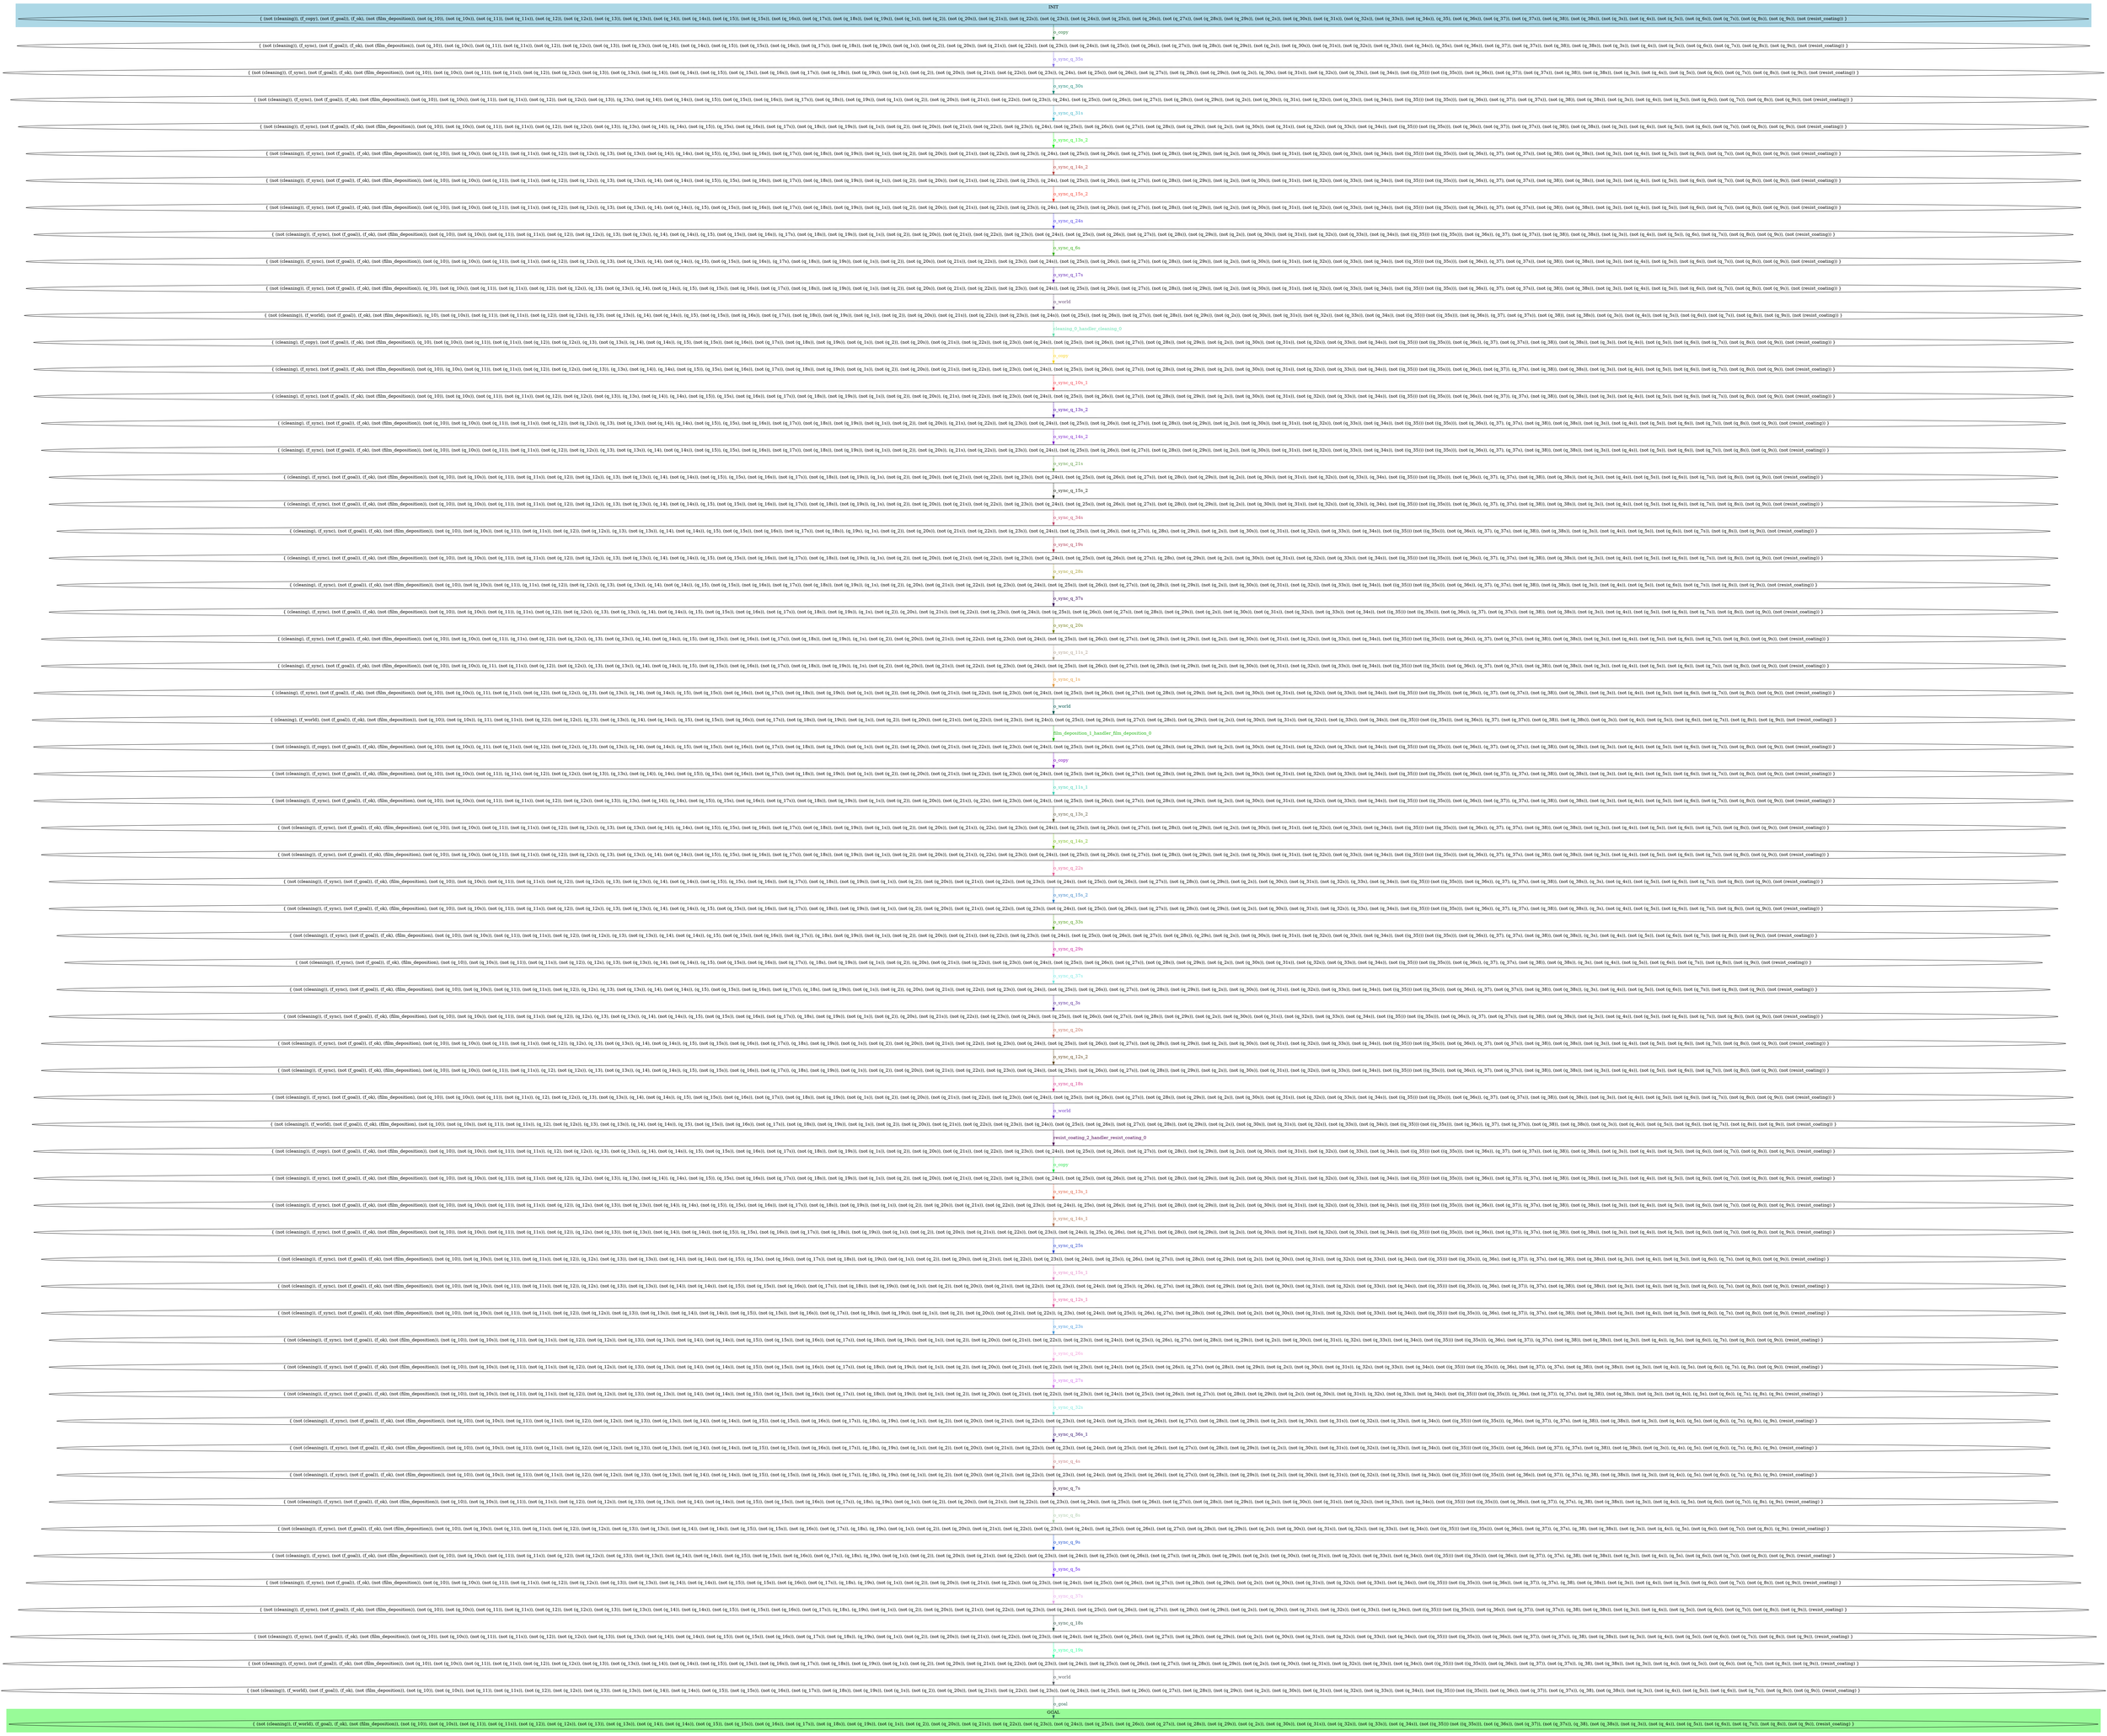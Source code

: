 digraph G {
0 [label="{ (not (cleaning)), (f_copy), (not (f_goal)), (f_ok), (not (film_deposition)), (not (q_10)), (not (q_10s)), (not (q_11)), (not (q_11s)), (not (q_12)), (not (q_12s)), (not (q_13)), (not (q_13s)), (not (q_14)), (not (q_14s)), (not (q_15)), (not (q_15s)), (not (q_16s)), (not (q_17s)), (not (q_18s)), (not (q_19s)), (not (q_1s)), (not (q_2)), (not (q_20s)), (not (q_21s)), (not (q_22s)), (not (q_23s)), (not (q_24s)), (not (q_25s)), (not (q_26s)), (not (q_27s)), (not (q_28s)), (not (q_29s)), (not (q_2s)), (not (q_30s)), (not (q_31s)), (not (q_32s)), (not (q_33s)), (not (q_34s)), (q_35), (not (q_36s)), (not (q_37)), (not (q_37s)), (not (q_38)), (not (q_38s)), (not (q_3s)), (not (q_4s)), (not (q_5s)), (not (q_6s)), (not (q_7s)), (not (q_8s)), (not (q_9s)), (not (resist_coating)) }"];
1 [label="{ (not (cleaning)), (f_sync), (not (f_goal)), (f_ok), (not (film_deposition)), (not (q_10)), (not (q_10s)), (not (q_11)), (not (q_11s)), (not (q_12)), (not (q_12s)), (not (q_13)), (not (q_13s)), (not (q_14)), (not (q_14s)), (not (q_15)), (not (q_15s)), (not (q_16s)), (not (q_17s)), (not (q_18s)), (not (q_19s)), (not (q_1s)), (not (q_2)), (not (q_20s)), (not (q_21s)), (not (q_22s)), (not (q_23s)), (not (q_24s)), (not (q_25s)), (not (q_26s)), (not (q_27s)), (not (q_28s)), (not (q_29s)), (not (q_2s)), (not (q_30s)), (not (q_31s)), (not (q_32s)), (not (q_33s)), (not (q_34s)), (q_35s), (not (q_36s)), (not (q_37)), (not (q_37s)), (not (q_38)), (not (q_38s)), (not (q_3s)), (not (q_4s)), (not (q_5s)), (not (q_6s)), (not (q_7s)), (not (q_8s)), (not (q_9s)), (not (resist_coating)) }"];
2 [label="{ (not (cleaning)), (f_sync), (not (f_goal)), (f_ok), (not (film_deposition)), (not (q_10)), (not (q_10s)), (not (q_11)), (not (q_11s)), (not (q_12)), (not (q_12s)), (not (q_13)), (not (q_13s)), (not (q_14)), (not (q_14s)), (not (q_15)), (not (q_15s)), (not (q_16s)), (not (q_17s)), (not (q_18s)), (not (q_19s)), (not (q_1s)), (not (q_2)), (not (q_20s)), (not (q_21s)), (not (q_22s)), (not (q_23s)), (q_24s), (not (q_25s)), (not (q_26s)), (not (q_27s)), (not (q_28s)), (not (q_29s)), (not (q_2s)), (q_30s), (not (q_31s)), (not (q_32s)), (not (q_33s)), (not (q_34s)), (not ((q_35))) (not ((q_35s))), (not (q_36s)), (not (q_37)), (not (q_37s)), (not (q_38)), (not (q_38s)), (not (q_3s)), (not (q_4s)), (not (q_5s)), (not (q_6s)), (not (q_7s)), (not (q_8s)), (not (q_9s)), (not (resist_coating)) }"];
3 [label="{ (not (cleaning)), (f_sync), (not (f_goal)), (f_ok), (not (film_deposition)), (not (q_10)), (not (q_10s)), (not (q_11)), (not (q_11s)), (not (q_12)), (not (q_12s)), (not (q_13)), (q_13s), (not (q_14)), (not (q_14s)), (not (q_15)), (not (q_15s)), (not (q_16s)), (not (q_17s)), (not (q_18s)), (not (q_19s)), (not (q_1s)), (not (q_2)), (not (q_20s)), (not (q_21s)), (not (q_22s)), (not (q_23s)), (q_24s), (not (q_25s)), (not (q_26s)), (not (q_27s)), (not (q_28s)), (not (q_29s)), (not (q_2s)), (not (q_30s)), (q_31s), (not (q_32s)), (not (q_33s)), (not (q_34s)), (not ((q_35))) (not ((q_35s))), (not (q_36s)), (not (q_37)), (not (q_37s)), (not (q_38)), (not (q_38s)), (not (q_3s)), (not (q_4s)), (not (q_5s)), (not (q_6s)), (not (q_7s)), (not (q_8s)), (not (q_9s)), (not (resist_coating)) }"];
4 [label="{ (not (cleaning)), (f_sync), (not (f_goal)), (f_ok), (not (film_deposition)), (not (q_10)), (not (q_10s)), (not (q_11)), (not (q_11s)), (not (q_12)), (not (q_12s)), (not (q_13)), (q_13s), (not (q_14)), (q_14s), (not (q_15)), (q_15s), (not (q_16s)), (not (q_17s)), (not (q_18s)), (not (q_19s)), (not (q_1s)), (not (q_2)), (not (q_20s)), (not (q_21s)), (not (q_22s)), (not (q_23s)), (q_24s), (not (q_25s)), (not (q_26s)), (not (q_27s)), (not (q_28s)), (not (q_29s)), (not (q_2s)), (not (q_30s)), (not (q_31s)), (not (q_32s)), (not (q_33s)), (not (q_34s)), (not ((q_35))) (not ((q_35s))), (not (q_36s)), (not (q_37)), (not (q_37s)), (not (q_38)), (not (q_38s)), (not (q_3s)), (not (q_4s)), (not (q_5s)), (not (q_6s)), (not (q_7s)), (not (q_8s)), (not (q_9s)), (not (resist_coating)) }"];
5 [label="{ (not (cleaning)), (f_sync), (not (f_goal)), (f_ok), (not (film_deposition)), (not (q_10)), (not (q_10s)), (not (q_11)), (not (q_11s)), (not (q_12)), (not (q_12s)), (q_13), (not (q_13s)), (not (q_14)), (q_14s), (not (q_15)), (q_15s), (not (q_16s)), (not (q_17s)), (not (q_18s)), (not (q_19s)), (not (q_1s)), (not (q_2)), (not (q_20s)), (not (q_21s)), (not (q_22s)), (not (q_23s)), (q_24s), (not (q_25s)), (not (q_26s)), (not (q_27s)), (not (q_28s)), (not (q_29s)), (not (q_2s)), (not (q_30s)), (not (q_31s)), (not (q_32s)), (not (q_33s)), (not (q_34s)), (not ((q_35))) (not ((q_35s))), (not (q_36s)), (q_37), (not (q_37s)), (not (q_38)), (not (q_38s)), (not (q_3s)), (not (q_4s)), (not (q_5s)), (not (q_6s)), (not (q_7s)), (not (q_8s)), (not (q_9s)), (not (resist_coating)) }"];
6 [label="{ (not (cleaning)), (f_sync), (not (f_goal)), (f_ok), (not (film_deposition)), (not (q_10)), (not (q_10s)), (not (q_11)), (not (q_11s)), (not (q_12)), (not (q_12s)), (q_13), (not (q_13s)), (q_14), (not (q_14s)), (not (q_15)), (q_15s), (not (q_16s)), (not (q_17s)), (not (q_18s)), (not (q_19s)), (not (q_1s)), (not (q_2)), (not (q_20s)), (not (q_21s)), (not (q_22s)), (not (q_23s)), (q_24s), (not (q_25s)), (not (q_26s)), (not (q_27s)), (not (q_28s)), (not (q_29s)), (not (q_2s)), (not (q_30s)), (not (q_31s)), (not (q_32s)), (not (q_33s)), (not (q_34s)), (not ((q_35))) (not ((q_35s))), (not (q_36s)), (q_37), (not (q_37s)), (not (q_38)), (not (q_38s)), (not (q_3s)), (not (q_4s)), (not (q_5s)), (not (q_6s)), (not (q_7s)), (not (q_8s)), (not (q_9s)), (not (resist_coating)) }"];
7 [label="{ (not (cleaning)), (f_sync), (not (f_goal)), (f_ok), (not (film_deposition)), (not (q_10)), (not (q_10s)), (not (q_11)), (not (q_11s)), (not (q_12)), (not (q_12s)), (q_13), (not (q_13s)), (q_14), (not (q_14s)), (q_15), (not (q_15s)), (not (q_16s)), (not (q_17s)), (not (q_18s)), (not (q_19s)), (not (q_1s)), (not (q_2)), (not (q_20s)), (not (q_21s)), (not (q_22s)), (not (q_23s)), (q_24s), (not (q_25s)), (not (q_26s)), (not (q_27s)), (not (q_28s)), (not (q_29s)), (not (q_2s)), (not (q_30s)), (not (q_31s)), (not (q_32s)), (not (q_33s)), (not (q_34s)), (not ((q_35))) (not ((q_35s))), (not (q_36s)), (q_37), (not (q_37s)), (not (q_38)), (not (q_38s)), (not (q_3s)), (not (q_4s)), (not (q_5s)), (not (q_6s)), (not (q_7s)), (not (q_8s)), (not (q_9s)), (not (resist_coating)) }"];
8 [label="{ (not (cleaning)), (f_sync), (not (f_goal)), (f_ok), (not (film_deposition)), (not (q_10)), (not (q_10s)), (not (q_11)), (not (q_11s)), (not (q_12)), (not (q_12s)), (q_13), (not (q_13s)), (q_14), (not (q_14s)), (q_15), (not (q_15s)), (not (q_16s)), (q_17s), (not (q_18s)), (not (q_19s)), (not (q_1s)), (not (q_2)), (not (q_20s)), (not (q_21s)), (not (q_22s)), (not (q_23s)), (not (q_24s)), (not (q_25s)), (not (q_26s)), (not (q_27s)), (not (q_28s)), (not (q_29s)), (not (q_2s)), (not (q_30s)), (not (q_31s)), (not (q_32s)), (not (q_33s)), (not (q_34s)), (not ((q_35))) (not ((q_35s))), (not (q_36s)), (q_37), (not (q_37s)), (not (q_38)), (not (q_38s)), (not (q_3s)), (not (q_4s)), (not (q_5s)), (q_6s), (not (q_7s)), (not (q_8s)), (not (q_9s)), (not (resist_coating)) }"];
9 [label="{ (not (cleaning)), (f_sync), (not (f_goal)), (f_ok), (not (film_deposition)), (not (q_10)), (not (q_10s)), (not (q_11)), (not (q_11s)), (not (q_12)), (not (q_12s)), (q_13), (not (q_13s)), (q_14), (not (q_14s)), (q_15), (not (q_15s)), (not (q_16s)), (q_17s), (not (q_18s)), (not (q_19s)), (not (q_1s)), (not (q_2)), (not (q_20s)), (not (q_21s)), (not (q_22s)), (not (q_23s)), (not (q_24s)), (not (q_25s)), (not (q_26s)), (not (q_27s)), (not (q_28s)), (not (q_29s)), (not (q_2s)), (not (q_30s)), (not (q_31s)), (not (q_32s)), (not (q_33s)), (not (q_34s)), (not ((q_35))) (not ((q_35s))), (not (q_36s)), (q_37), (not (q_37s)), (not (q_38)), (not (q_38s)), (not (q_3s)), (not (q_4s)), (not (q_5s)), (not (q_6s)), (not (q_7s)), (not (q_8s)), (not (q_9s)), (not (resist_coating)) }"];
10 [label="{ (not (cleaning)), (f_sync), (not (f_goal)), (f_ok), (not (film_deposition)), (q_10), (not (q_10s)), (not (q_11)), (not (q_11s)), (not (q_12)), (not (q_12s)), (q_13), (not (q_13s)), (q_14), (not (q_14s)), (q_15), (not (q_15s)), (not (q_16s)), (not (q_17s)), (not (q_18s)), (not (q_19s)), (not (q_1s)), (not (q_2)), (not (q_20s)), (not (q_21s)), (not (q_22s)), (not (q_23s)), (not (q_24s)), (not (q_25s)), (not (q_26s)), (not (q_27s)), (not (q_28s)), (not (q_29s)), (not (q_2s)), (not (q_30s)), (not (q_31s)), (not (q_32s)), (not (q_33s)), (not (q_34s)), (not ((q_35))) (not ((q_35s))), (not (q_36s)), (q_37), (not (q_37s)), (not (q_38)), (not (q_38s)), (not (q_3s)), (not (q_4s)), (not (q_5s)), (not (q_6s)), (not (q_7s)), (not (q_8s)), (not (q_9s)), (not (resist_coating)) }"];
11 [label="{ (not (cleaning)), (f_world), (not (f_goal)), (f_ok), (not (film_deposition)), (q_10), (not (q_10s)), (not (q_11)), (not (q_11s)), (not (q_12)), (not (q_12s)), (q_13), (not (q_13s)), (q_14), (not (q_14s)), (q_15), (not (q_15s)), (not (q_16s)), (not (q_17s)), (not (q_18s)), (not (q_19s)), (not (q_1s)), (not (q_2)), (not (q_20s)), (not (q_21s)), (not (q_22s)), (not (q_23s)), (not (q_24s)), (not (q_25s)), (not (q_26s)), (not (q_27s)), (not (q_28s)), (not (q_29s)), (not (q_2s)), (not (q_30s)), (not (q_31s)), (not (q_32s)), (not (q_33s)), (not (q_34s)), (not ((q_35))) (not ((q_35s))), (not (q_36s)), (q_37), (not (q_37s)), (not (q_38)), (not (q_38s)), (not (q_3s)), (not (q_4s)), (not (q_5s)), (not (q_6s)), (not (q_7s)), (not (q_8s)), (not (q_9s)), (not (resist_coating)) }"];
12 [label="{ (cleaning), (f_copy), (not (f_goal)), (f_ok), (not (film_deposition)), (q_10), (not (q_10s)), (not (q_11)), (not (q_11s)), (not (q_12)), (not (q_12s)), (q_13), (not (q_13s)), (q_14), (not (q_14s)), (q_15), (not (q_15s)), (not (q_16s)), (not (q_17s)), (not (q_18s)), (not (q_19s)), (not (q_1s)), (not (q_2)), (not (q_20s)), (not (q_21s)), (not (q_22s)), (not (q_23s)), (not (q_24s)), (not (q_25s)), (not (q_26s)), (not (q_27s)), (not (q_28s)), (not (q_29s)), (not (q_2s)), (not (q_30s)), (not (q_31s)), (not (q_32s)), (not (q_33s)), (not (q_34s)), (not ((q_35))) (not ((q_35s))), (not (q_36s)), (q_37), (not (q_37s)), (not (q_38)), (not (q_38s)), (not (q_3s)), (not (q_4s)), (not (q_5s)), (not (q_6s)), (not (q_7s)), (not (q_8s)), (not (q_9s)), (not (resist_coating)) }"];
13 [label="{ (cleaning), (f_sync), (not (f_goal)), (f_ok), (not (film_deposition)), (not (q_10)), (q_10s), (not (q_11)), (not (q_11s)), (not (q_12)), (not (q_12s)), (not (q_13)), (q_13s), (not (q_14)), (q_14s), (not (q_15)), (q_15s), (not (q_16s)), (not (q_17s)), (not (q_18s)), (not (q_19s)), (not (q_1s)), (not (q_2)), (not (q_20s)), (not (q_21s)), (not (q_22s)), (not (q_23s)), (not (q_24s)), (not (q_25s)), (not (q_26s)), (not (q_27s)), (not (q_28s)), (not (q_29s)), (not (q_2s)), (not (q_30s)), (not (q_31s)), (not (q_32s)), (not (q_33s)), (not (q_34s)), (not ((q_35))) (not ((q_35s))), (not (q_36s)), (not (q_37)), (q_37s), (not (q_38)), (not (q_38s)), (not (q_3s)), (not (q_4s)), (not (q_5s)), (not (q_6s)), (not (q_7s)), (not (q_8s)), (not (q_9s)), (not (resist_coating)) }"];
14 [label="{ (cleaning), (f_sync), (not (f_goal)), (f_ok), (not (film_deposition)), (not (q_10)), (not (q_10s)), (not (q_11)), (not (q_11s)), (not (q_12)), (not (q_12s)), (not (q_13)), (q_13s), (not (q_14)), (q_14s), (not (q_15)), (q_15s), (not (q_16s)), (not (q_17s)), (not (q_18s)), (not (q_19s)), (not (q_1s)), (not (q_2)), (not (q_20s)), (q_21s), (not (q_22s)), (not (q_23s)), (not (q_24s)), (not (q_25s)), (not (q_26s)), (not (q_27s)), (not (q_28s)), (not (q_29s)), (not (q_2s)), (not (q_30s)), (not (q_31s)), (not (q_32s)), (not (q_33s)), (not (q_34s)), (not ((q_35))) (not ((q_35s))), (not (q_36s)), (not (q_37)), (q_37s), (not (q_38)), (not (q_38s)), (not (q_3s)), (not (q_4s)), (not (q_5s)), (not (q_6s)), (not (q_7s)), (not (q_8s)), (not (q_9s)), (not (resist_coating)) }"];
15 [label="{ (cleaning), (f_sync), (not (f_goal)), (f_ok), (not (film_deposition)), (not (q_10)), (not (q_10s)), (not (q_11)), (not (q_11s)), (not (q_12)), (not (q_12s)), (q_13), (not (q_13s)), (not (q_14)), (q_14s), (not (q_15)), (q_15s), (not (q_16s)), (not (q_17s)), (not (q_18s)), (not (q_19s)), (not (q_1s)), (not (q_2)), (not (q_20s)), (q_21s), (not (q_22s)), (not (q_23s)), (not (q_24s)), (not (q_25s)), (not (q_26s)), (not (q_27s)), (not (q_28s)), (not (q_29s)), (not (q_2s)), (not (q_30s)), (not (q_31s)), (not (q_32s)), (not (q_33s)), (not (q_34s)), (not ((q_35))) (not ((q_35s))), (not (q_36s)), (q_37), (q_37s), (not (q_38)), (not (q_38s)), (not (q_3s)), (not (q_4s)), (not (q_5s)), (not (q_6s)), (not (q_7s)), (not (q_8s)), (not (q_9s)), (not (resist_coating)) }"];
16 [label="{ (cleaning), (f_sync), (not (f_goal)), (f_ok), (not (film_deposition)), (not (q_10)), (not (q_10s)), (not (q_11)), (not (q_11s)), (not (q_12)), (not (q_12s)), (q_13), (not (q_13s)), (q_14), (not (q_14s)), (not (q_15)), (q_15s), (not (q_16s)), (not (q_17s)), (not (q_18s)), (not (q_19s)), (not (q_1s)), (not (q_2)), (not (q_20s)), (q_21s), (not (q_22s)), (not (q_23s)), (not (q_24s)), (not (q_25s)), (not (q_26s)), (not (q_27s)), (not (q_28s)), (not (q_29s)), (not (q_2s)), (not (q_30s)), (not (q_31s)), (not (q_32s)), (not (q_33s)), (not (q_34s)), (not ((q_35))) (not ((q_35s))), (not (q_36s)), (q_37), (q_37s), (not (q_38)), (not (q_38s)), (not (q_3s)), (not (q_4s)), (not (q_5s)), (not (q_6s)), (not (q_7s)), (not (q_8s)), (not (q_9s)), (not (resist_coating)) }"];
17 [label="{ (cleaning), (f_sync), (not (f_goal)), (f_ok), (not (film_deposition)), (not (q_10)), (not (q_10s)), (not (q_11)), (not (q_11s)), (not (q_12)), (not (q_12s)), (q_13), (not (q_13s)), (q_14), (not (q_14s)), (not (q_15)), (q_15s), (not (q_16s)), (not (q_17s)), (not (q_18s)), (not (q_19s)), (q_1s), (not (q_2)), (not (q_20s)), (not (q_21s)), (not (q_22s)), (not (q_23s)), (not (q_24s)), (not (q_25s)), (not (q_26s)), (not (q_27s)), (not (q_28s)), (not (q_29s)), (not (q_2s)), (not (q_30s)), (not (q_31s)), (not (q_32s)), (not (q_33s)), (q_34s), (not ((q_35))) (not ((q_35s))), (not (q_36s)), (q_37), (q_37s), (not (q_38)), (not (q_38s)), (not (q_3s)), (not (q_4s)), (not (q_5s)), (not (q_6s)), (not (q_7s)), (not (q_8s)), (not (q_9s)), (not (resist_coating)) }"];
18 [label="{ (cleaning), (f_sync), (not (f_goal)), (f_ok), (not (film_deposition)), (not (q_10)), (not (q_10s)), (not (q_11)), (not (q_11s)), (not (q_12)), (not (q_12s)), (q_13), (not (q_13s)), (q_14), (not (q_14s)), (q_15), (not (q_15s)), (not (q_16s)), (not (q_17s)), (not (q_18s)), (not (q_19s)), (q_1s), (not (q_2)), (not (q_20s)), (not (q_21s)), (not (q_22s)), (not (q_23s)), (not (q_24s)), (not (q_25s)), (not (q_26s)), (not (q_27s)), (not (q_28s)), (not (q_29s)), (not (q_2s)), (not (q_30s)), (not (q_31s)), (not (q_32s)), (not (q_33s)), (q_34s), (not ((q_35))) (not ((q_35s))), (not (q_36s)), (q_37), (q_37s), (not (q_38)), (not (q_38s)), (not (q_3s)), (not (q_4s)), (not (q_5s)), (not (q_6s)), (not (q_7s)), (not (q_8s)), (not (q_9s)), (not (resist_coating)) }"];
19 [label="{ (cleaning), (f_sync), (not (f_goal)), (f_ok), (not (film_deposition)), (not (q_10)), (not (q_10s)), (not (q_11)), (not (q_11s)), (not (q_12)), (not (q_12s)), (q_13), (not (q_13s)), (q_14), (not (q_14s)), (q_15), (not (q_15s)), (not (q_16s)), (not (q_17s)), (not (q_18s)), (q_19s), (q_1s), (not (q_2)), (not (q_20s)), (not (q_21s)), (not (q_22s)), (not (q_23s)), (not (q_24s)), (not (q_25s)), (not (q_26s)), (not (q_27s)), (q_28s), (not (q_29s)), (not (q_2s)), (not (q_30s)), (not (q_31s)), (not (q_32s)), (not (q_33s)), (not (q_34s)), (not ((q_35))) (not ((q_35s))), (not (q_36s)), (q_37), (q_37s), (not (q_38)), (not (q_38s)), (not (q_3s)), (not (q_4s)), (not (q_5s)), (not (q_6s)), (not (q_7s)), (not (q_8s)), (not (q_9s)), (not (resist_coating)) }"];
20 [label="{ (cleaning), (f_sync), (not (f_goal)), (f_ok), (not (film_deposition)), (not (q_10)), (not (q_10s)), (not (q_11)), (not (q_11s)), (not (q_12)), (not (q_12s)), (q_13), (not (q_13s)), (q_14), (not (q_14s)), (q_15), (not (q_15s)), (not (q_16s)), (not (q_17s)), (not (q_18s)), (not (q_19s)), (q_1s), (not (q_2)), (not (q_20s)), (not (q_21s)), (not (q_22s)), (not (q_23s)), (not (q_24s)), (not (q_25s)), (not (q_26s)), (not (q_27s)), (q_28s), (not (q_29s)), (not (q_2s)), (not (q_30s)), (not (q_31s)), (not (q_32s)), (not (q_33s)), (not (q_34s)), (not ((q_35))) (not ((q_35s))), (not (q_36s)), (q_37), (q_37s), (not (q_38)), (not (q_38s)), (not (q_3s)), (not (q_4s)), (not (q_5s)), (not (q_6s)), (not (q_7s)), (not (q_8s)), (not (q_9s)), (not (resist_coating)) }"];
21 [label="{ (cleaning), (f_sync), (not (f_goal)), (f_ok), (not (film_deposition)), (not (q_10)), (not (q_10s)), (not (q_11)), (q_11s), (not (q_12)), (not (q_12s)), (q_13), (not (q_13s)), (q_14), (not (q_14s)), (q_15), (not (q_15s)), (not (q_16s)), (not (q_17s)), (not (q_18s)), (not (q_19s)), (q_1s), (not (q_2)), (q_20s), (not (q_21s)), (not (q_22s)), (not (q_23s)), (not (q_24s)), (not (q_25s)), (not (q_26s)), (not (q_27s)), (not (q_28s)), (not (q_29s)), (not (q_2s)), (not (q_30s)), (not (q_31s)), (not (q_32s)), (not (q_33s)), (not (q_34s)), (not ((q_35))) (not ((q_35s))), (not (q_36s)), (q_37), (q_37s), (not (q_38)), (not (q_38s)), (not (q_3s)), (not (q_4s)), (not (q_5s)), (not (q_6s)), (not (q_7s)), (not (q_8s)), (not (q_9s)), (not (resist_coating)) }"];
22 [label="{ (cleaning), (f_sync), (not (f_goal)), (f_ok), (not (film_deposition)), (not (q_10)), (not (q_10s)), (not (q_11)), (q_11s), (not (q_12)), (not (q_12s)), (q_13), (not (q_13s)), (q_14), (not (q_14s)), (q_15), (not (q_15s)), (not (q_16s)), (not (q_17s)), (not (q_18s)), (not (q_19s)), (q_1s), (not (q_2)), (q_20s), (not (q_21s)), (not (q_22s)), (not (q_23s)), (not (q_24s)), (not (q_25s)), (not (q_26s)), (not (q_27s)), (not (q_28s)), (not (q_29s)), (not (q_2s)), (not (q_30s)), (not (q_31s)), (not (q_32s)), (not (q_33s)), (not (q_34s)), (not ((q_35))) (not ((q_35s))), (not (q_36s)), (q_37), (not (q_37s)), (not (q_38)), (not (q_38s)), (not (q_3s)), (not (q_4s)), (not (q_5s)), (not (q_6s)), (not (q_7s)), (not (q_8s)), (not (q_9s)), (not (resist_coating)) }"];
23 [label="{ (cleaning), (f_sync), (not (f_goal)), (f_ok), (not (film_deposition)), (not (q_10)), (not (q_10s)), (not (q_11)), (q_11s), (not (q_12)), (not (q_12s)), (q_13), (not (q_13s)), (q_14), (not (q_14s)), (q_15), (not (q_15s)), (not (q_16s)), (not (q_17s)), (not (q_18s)), (not (q_19s)), (q_1s), (not (q_2)), (not (q_20s)), (not (q_21s)), (not (q_22s)), (not (q_23s)), (not (q_24s)), (not (q_25s)), (not (q_26s)), (not (q_27s)), (not (q_28s)), (not (q_29s)), (not (q_2s)), (not (q_30s)), (not (q_31s)), (not (q_32s)), (not (q_33s)), (not (q_34s)), (not ((q_35))) (not ((q_35s))), (not (q_36s)), (q_37), (not (q_37s)), (not (q_38)), (not (q_38s)), (not (q_3s)), (not (q_4s)), (not (q_5s)), (not (q_6s)), (not (q_7s)), (not (q_8s)), (not (q_9s)), (not (resist_coating)) }"];
24 [label="{ (cleaning), (f_sync), (not (f_goal)), (f_ok), (not (film_deposition)), (not (q_10)), (not (q_10s)), (q_11), (not (q_11s)), (not (q_12)), (not (q_12s)), (q_13), (not (q_13s)), (q_14), (not (q_14s)), (q_15), (not (q_15s)), (not (q_16s)), (not (q_17s)), (not (q_18s)), (not (q_19s)), (q_1s), (not (q_2)), (not (q_20s)), (not (q_21s)), (not (q_22s)), (not (q_23s)), (not (q_24s)), (not (q_25s)), (not (q_26s)), (not (q_27s)), (not (q_28s)), (not (q_29s)), (not (q_2s)), (not (q_30s)), (not (q_31s)), (not (q_32s)), (not (q_33s)), (not (q_34s)), (not ((q_35))) (not ((q_35s))), (not (q_36s)), (q_37), (not (q_37s)), (not (q_38)), (not (q_38s)), (not (q_3s)), (not (q_4s)), (not (q_5s)), (not (q_6s)), (not (q_7s)), (not (q_8s)), (not (q_9s)), (not (resist_coating)) }"];
25 [label="{ (cleaning), (f_sync), (not (f_goal)), (f_ok), (not (film_deposition)), (not (q_10)), (not (q_10s)), (q_11), (not (q_11s)), (not (q_12)), (not (q_12s)), (q_13), (not (q_13s)), (q_14), (not (q_14s)), (q_15), (not (q_15s)), (not (q_16s)), (not (q_17s)), (not (q_18s)), (not (q_19s)), (not (q_1s)), (not (q_2)), (not (q_20s)), (not (q_21s)), (not (q_22s)), (not (q_23s)), (not (q_24s)), (not (q_25s)), (not (q_26s)), (not (q_27s)), (not (q_28s)), (not (q_29s)), (not (q_2s)), (not (q_30s)), (not (q_31s)), (not (q_32s)), (not (q_33s)), (not (q_34s)), (not ((q_35))) (not ((q_35s))), (not (q_36s)), (q_37), (not (q_37s)), (not (q_38)), (not (q_38s)), (not (q_3s)), (not (q_4s)), (not (q_5s)), (not (q_6s)), (not (q_7s)), (not (q_8s)), (not (q_9s)), (not (resist_coating)) }"];
26 [label="{ (cleaning), (f_world), (not (f_goal)), (f_ok), (not (film_deposition)), (not (q_10)), (not (q_10s)), (q_11), (not (q_11s)), (not (q_12)), (not (q_12s)), (q_13), (not (q_13s)), (q_14), (not (q_14s)), (q_15), (not (q_15s)), (not (q_16s)), (not (q_17s)), (not (q_18s)), (not (q_19s)), (not (q_1s)), (not (q_2)), (not (q_20s)), (not (q_21s)), (not (q_22s)), (not (q_23s)), (not (q_24s)), (not (q_25s)), (not (q_26s)), (not (q_27s)), (not (q_28s)), (not (q_29s)), (not (q_2s)), (not (q_30s)), (not (q_31s)), (not (q_32s)), (not (q_33s)), (not (q_34s)), (not ((q_35))) (not ((q_35s))), (not (q_36s)), (q_37), (not (q_37s)), (not (q_38)), (not (q_38s)), (not (q_3s)), (not (q_4s)), (not (q_5s)), (not (q_6s)), (not (q_7s)), (not (q_8s)), (not (q_9s)), (not (resist_coating)) }"];
27 [label="{ (not (cleaning)), (f_copy), (not (f_goal)), (f_ok), (film_deposition), (not (q_10)), (not (q_10s)), (q_11), (not (q_11s)), (not (q_12)), (not (q_12s)), (q_13), (not (q_13s)), (q_14), (not (q_14s)), (q_15), (not (q_15s)), (not (q_16s)), (not (q_17s)), (not (q_18s)), (not (q_19s)), (not (q_1s)), (not (q_2)), (not (q_20s)), (not (q_21s)), (not (q_22s)), (not (q_23s)), (not (q_24s)), (not (q_25s)), (not (q_26s)), (not (q_27s)), (not (q_28s)), (not (q_29s)), (not (q_2s)), (not (q_30s)), (not (q_31s)), (not (q_32s)), (not (q_33s)), (not (q_34s)), (not ((q_35))) (not ((q_35s))), (not (q_36s)), (q_37), (not (q_37s)), (not (q_38)), (not (q_38s)), (not (q_3s)), (not (q_4s)), (not (q_5s)), (not (q_6s)), (not (q_7s)), (not (q_8s)), (not (q_9s)), (not (resist_coating)) }"];
28 [label="{ (not (cleaning)), (f_sync), (not (f_goal)), (f_ok), (film_deposition), (not (q_10)), (not (q_10s)), (not (q_11)), (q_11s), (not (q_12)), (not (q_12s)), (not (q_13)), (q_13s), (not (q_14)), (q_14s), (not (q_15)), (q_15s), (not (q_16s)), (not (q_17s)), (not (q_18s)), (not (q_19s)), (not (q_1s)), (not (q_2)), (not (q_20s)), (not (q_21s)), (not (q_22s)), (not (q_23s)), (not (q_24s)), (not (q_25s)), (not (q_26s)), (not (q_27s)), (not (q_28s)), (not (q_29s)), (not (q_2s)), (not (q_30s)), (not (q_31s)), (not (q_32s)), (not (q_33s)), (not (q_34s)), (not ((q_35))) (not ((q_35s))), (not (q_36s)), (not (q_37)), (q_37s), (not (q_38)), (not (q_38s)), (not (q_3s)), (not (q_4s)), (not (q_5s)), (not (q_6s)), (not (q_7s)), (not (q_8s)), (not (q_9s)), (not (resist_coating)) }"];
29 [label="{ (not (cleaning)), (f_sync), (not (f_goal)), (f_ok), (film_deposition), (not (q_10)), (not (q_10s)), (not (q_11)), (not (q_11s)), (not (q_12)), (not (q_12s)), (not (q_13)), (q_13s), (not (q_14)), (q_14s), (not (q_15)), (q_15s), (not (q_16s)), (not (q_17s)), (not (q_18s)), (not (q_19s)), (not (q_1s)), (not (q_2)), (not (q_20s)), (not (q_21s)), (q_22s), (not (q_23s)), (not (q_24s)), (not (q_25s)), (not (q_26s)), (not (q_27s)), (not (q_28s)), (not (q_29s)), (not (q_2s)), (not (q_30s)), (not (q_31s)), (not (q_32s)), (not (q_33s)), (not (q_34s)), (not ((q_35))) (not ((q_35s))), (not (q_36s)), (not (q_37)), (q_37s), (not (q_38)), (not (q_38s)), (not (q_3s)), (not (q_4s)), (not (q_5s)), (not (q_6s)), (not (q_7s)), (not (q_8s)), (not (q_9s)), (not (resist_coating)) }"];
30 [label="{ (not (cleaning)), (f_sync), (not (f_goal)), (f_ok), (film_deposition), (not (q_10)), (not (q_10s)), (not (q_11)), (not (q_11s)), (not (q_12)), (not (q_12s)), (q_13), (not (q_13s)), (not (q_14)), (q_14s), (not (q_15)), (q_15s), (not (q_16s)), (not (q_17s)), (not (q_18s)), (not (q_19s)), (not (q_1s)), (not (q_2)), (not (q_20s)), (not (q_21s)), (q_22s), (not (q_23s)), (not (q_24s)), (not (q_25s)), (not (q_26s)), (not (q_27s)), (not (q_28s)), (not (q_29s)), (not (q_2s)), (not (q_30s)), (not (q_31s)), (not (q_32s)), (not (q_33s)), (not (q_34s)), (not ((q_35))) (not ((q_35s))), (not (q_36s)), (q_37), (q_37s), (not (q_38)), (not (q_38s)), (not (q_3s)), (not (q_4s)), (not (q_5s)), (not (q_6s)), (not (q_7s)), (not (q_8s)), (not (q_9s)), (not (resist_coating)) }"];
31 [label="{ (not (cleaning)), (f_sync), (not (f_goal)), (f_ok), (film_deposition), (not (q_10)), (not (q_10s)), (not (q_11)), (not (q_11s)), (not (q_12)), (not (q_12s)), (q_13), (not (q_13s)), (q_14), (not (q_14s)), (not (q_15)), (q_15s), (not (q_16s)), (not (q_17s)), (not (q_18s)), (not (q_19s)), (not (q_1s)), (not (q_2)), (not (q_20s)), (not (q_21s)), (q_22s), (not (q_23s)), (not (q_24s)), (not (q_25s)), (not (q_26s)), (not (q_27s)), (not (q_28s)), (not (q_29s)), (not (q_2s)), (not (q_30s)), (not (q_31s)), (not (q_32s)), (not (q_33s)), (not (q_34s)), (not ((q_35))) (not ((q_35s))), (not (q_36s)), (q_37), (q_37s), (not (q_38)), (not (q_38s)), (not (q_3s)), (not (q_4s)), (not (q_5s)), (not (q_6s)), (not (q_7s)), (not (q_8s)), (not (q_9s)), (not (resist_coating)) }"];
32 [label="{ (not (cleaning)), (f_sync), (not (f_goal)), (f_ok), (film_deposition), (not (q_10)), (not (q_10s)), (not (q_11)), (not (q_11s)), (not (q_12)), (not (q_12s)), (q_13), (not (q_13s)), (q_14), (not (q_14s)), (not (q_15)), (q_15s), (not (q_16s)), (not (q_17s)), (not (q_18s)), (not (q_19s)), (not (q_1s)), (not (q_2)), (not (q_20s)), (not (q_21s)), (not (q_22s)), (not (q_23s)), (not (q_24s)), (not (q_25s)), (not (q_26s)), (not (q_27s)), (not (q_28s)), (not (q_29s)), (not (q_2s)), (not (q_30s)), (not (q_31s)), (not (q_32s)), (q_33s), (not (q_34s)), (not ((q_35))) (not ((q_35s))), (not (q_36s)), (q_37), (q_37s), (not (q_38)), (not (q_38s)), (q_3s), (not (q_4s)), (not (q_5s)), (not (q_6s)), (not (q_7s)), (not (q_8s)), (not (q_9s)), (not (resist_coating)) }"];
33 [label="{ (not (cleaning)), (f_sync), (not (f_goal)), (f_ok), (film_deposition), (not (q_10)), (not (q_10s)), (not (q_11)), (not (q_11s)), (not (q_12)), (not (q_12s)), (q_13), (not (q_13s)), (q_14), (not (q_14s)), (q_15), (not (q_15s)), (not (q_16s)), (not (q_17s)), (not (q_18s)), (not (q_19s)), (not (q_1s)), (not (q_2)), (not (q_20s)), (not (q_21s)), (not (q_22s)), (not (q_23s)), (not (q_24s)), (not (q_25s)), (not (q_26s)), (not (q_27s)), (not (q_28s)), (not (q_29s)), (not (q_2s)), (not (q_30s)), (not (q_31s)), (not (q_32s)), (q_33s), (not (q_34s)), (not ((q_35))) (not ((q_35s))), (not (q_36s)), (q_37), (q_37s), (not (q_38)), (not (q_38s)), (q_3s), (not (q_4s)), (not (q_5s)), (not (q_6s)), (not (q_7s)), (not (q_8s)), (not (q_9s)), (not (resist_coating)) }"];
34 [label="{ (not (cleaning)), (f_sync), (not (f_goal)), (f_ok), (film_deposition), (not (q_10)), (not (q_10s)), (not (q_11)), (not (q_11s)), (not (q_12)), (not (q_12s)), (q_13), (not (q_13s)), (q_14), (not (q_14s)), (q_15), (not (q_15s)), (not (q_16s)), (not (q_17s)), (q_18s), (not (q_19s)), (not (q_1s)), (not (q_2)), (not (q_20s)), (not (q_21s)), (not (q_22s)), (not (q_23s)), (not (q_24s)), (not (q_25s)), (not (q_26s)), (not (q_27s)), (not (q_28s)), (q_29s), (not (q_2s)), (not (q_30s)), (not (q_31s)), (not (q_32s)), (not (q_33s)), (not (q_34s)), (not ((q_35))) (not ((q_35s))), (not (q_36s)), (q_37), (q_37s), (not (q_38)), (not (q_38s)), (q_3s), (not (q_4s)), (not (q_5s)), (not (q_6s)), (not (q_7s)), (not (q_8s)), (not (q_9s)), (not (resist_coating)) }"];
35 [label="{ (not (cleaning)), (f_sync), (not (f_goal)), (f_ok), (film_deposition), (not (q_10)), (not (q_10s)), (not (q_11)), (not (q_11s)), (not (q_12)), (q_12s), (q_13), (not (q_13s)), (q_14), (not (q_14s)), (q_15), (not (q_15s)), (not (q_16s)), (not (q_17s)), (q_18s), (not (q_19s)), (not (q_1s)), (not (q_2)), (q_20s), (not (q_21s)), (not (q_22s)), (not (q_23s)), (not (q_24s)), (not (q_25s)), (not (q_26s)), (not (q_27s)), (not (q_28s)), (not (q_29s)), (not (q_2s)), (not (q_30s)), (not (q_31s)), (not (q_32s)), (not (q_33s)), (not (q_34s)), (not ((q_35))) (not ((q_35s))), (not (q_36s)), (q_37), (q_37s), (not (q_38)), (not (q_38s)), (q_3s), (not (q_4s)), (not (q_5s)), (not (q_6s)), (not (q_7s)), (not (q_8s)), (not (q_9s)), (not (resist_coating)) }"];
36 [label="{ (not (cleaning)), (f_sync), (not (f_goal)), (f_ok), (film_deposition), (not (q_10)), (not (q_10s)), (not (q_11)), (not (q_11s)), (not (q_12)), (q_12s), (q_13), (not (q_13s)), (q_14), (not (q_14s)), (q_15), (not (q_15s)), (not (q_16s)), (not (q_17s)), (q_18s), (not (q_19s)), (not (q_1s)), (not (q_2)), (q_20s), (not (q_21s)), (not (q_22s)), (not (q_23s)), (not (q_24s)), (not (q_25s)), (not (q_26s)), (not (q_27s)), (not (q_28s)), (not (q_29s)), (not (q_2s)), (not (q_30s)), (not (q_31s)), (not (q_32s)), (not (q_33s)), (not (q_34s)), (not ((q_35))) (not ((q_35s))), (not (q_36s)), (q_37), (not (q_37s)), (not (q_38)), (not (q_38s)), (q_3s), (not (q_4s)), (not (q_5s)), (not (q_6s)), (not (q_7s)), (not (q_8s)), (not (q_9s)), (not (resist_coating)) }"];
37 [label="{ (not (cleaning)), (f_sync), (not (f_goal)), (f_ok), (film_deposition), (not (q_10)), (not (q_10s)), (not (q_11)), (not (q_11s)), (not (q_12)), (q_12s), (q_13), (not (q_13s)), (q_14), (not (q_14s)), (q_15), (not (q_15s)), (not (q_16s)), (not (q_17s)), (q_18s), (not (q_19s)), (not (q_1s)), (not (q_2)), (q_20s), (not (q_21s)), (not (q_22s)), (not (q_23s)), (not (q_24s)), (not (q_25s)), (not (q_26s)), (not (q_27s)), (not (q_28s)), (not (q_29s)), (not (q_2s)), (not (q_30s)), (not (q_31s)), (not (q_32s)), (not (q_33s)), (not (q_34s)), (not ((q_35))) (not ((q_35s))), (not (q_36s)), (q_37), (not (q_37s)), (not (q_38)), (not (q_38s)), (not (q_3s)), (not (q_4s)), (not (q_5s)), (not (q_6s)), (not (q_7s)), (not (q_8s)), (not (q_9s)), (not (resist_coating)) }"];
38 [label="{ (not (cleaning)), (f_sync), (not (f_goal)), (f_ok), (film_deposition), (not (q_10)), (not (q_10s)), (not (q_11)), (not (q_11s)), (not (q_12)), (q_12s), (q_13), (not (q_13s)), (q_14), (not (q_14s)), (q_15), (not (q_15s)), (not (q_16s)), (not (q_17s)), (q_18s), (not (q_19s)), (not (q_1s)), (not (q_2)), (not (q_20s)), (not (q_21s)), (not (q_22s)), (not (q_23s)), (not (q_24s)), (not (q_25s)), (not (q_26s)), (not (q_27s)), (not (q_28s)), (not (q_29s)), (not (q_2s)), (not (q_30s)), (not (q_31s)), (not (q_32s)), (not (q_33s)), (not (q_34s)), (not ((q_35))) (not ((q_35s))), (not (q_36s)), (q_37), (not (q_37s)), (not (q_38)), (not (q_38s)), (not (q_3s)), (not (q_4s)), (not (q_5s)), (not (q_6s)), (not (q_7s)), (not (q_8s)), (not (q_9s)), (not (resist_coating)) }"];
39 [label="{ (not (cleaning)), (f_sync), (not (f_goal)), (f_ok), (film_deposition), (not (q_10)), (not (q_10s)), (not (q_11)), (not (q_11s)), (q_12), (not (q_12s)), (q_13), (not (q_13s)), (q_14), (not (q_14s)), (q_15), (not (q_15s)), (not (q_16s)), (not (q_17s)), (q_18s), (not (q_19s)), (not (q_1s)), (not (q_2)), (not (q_20s)), (not (q_21s)), (not (q_22s)), (not (q_23s)), (not (q_24s)), (not (q_25s)), (not (q_26s)), (not (q_27s)), (not (q_28s)), (not (q_29s)), (not (q_2s)), (not (q_30s)), (not (q_31s)), (not (q_32s)), (not (q_33s)), (not (q_34s)), (not ((q_35))) (not ((q_35s))), (not (q_36s)), (q_37), (not (q_37s)), (not (q_38)), (not (q_38s)), (not (q_3s)), (not (q_4s)), (not (q_5s)), (not (q_6s)), (not (q_7s)), (not (q_8s)), (not (q_9s)), (not (resist_coating)) }"];
40 [label="{ (not (cleaning)), (f_sync), (not (f_goal)), (f_ok), (film_deposition), (not (q_10)), (not (q_10s)), (not (q_11)), (not (q_11s)), (q_12), (not (q_12s)), (q_13), (not (q_13s)), (q_14), (not (q_14s)), (q_15), (not (q_15s)), (not (q_16s)), (not (q_17s)), (not (q_18s)), (not (q_19s)), (not (q_1s)), (not (q_2)), (not (q_20s)), (not (q_21s)), (not (q_22s)), (not (q_23s)), (not (q_24s)), (not (q_25s)), (not (q_26s)), (not (q_27s)), (not (q_28s)), (not (q_29s)), (not (q_2s)), (not (q_30s)), (not (q_31s)), (not (q_32s)), (not (q_33s)), (not (q_34s)), (not ((q_35))) (not ((q_35s))), (not (q_36s)), (q_37), (not (q_37s)), (not (q_38)), (not (q_38s)), (not (q_3s)), (not (q_4s)), (not (q_5s)), (not (q_6s)), (not (q_7s)), (not (q_8s)), (not (q_9s)), (not (resist_coating)) }"];
41 [label="{ (not (cleaning)), (f_world), (not (f_goal)), (f_ok), (film_deposition), (not (q_10)), (not (q_10s)), (not (q_11)), (not (q_11s)), (q_12), (not (q_12s)), (q_13), (not (q_13s)), (q_14), (not (q_14s)), (q_15), (not (q_15s)), (not (q_16s)), (not (q_17s)), (not (q_18s)), (not (q_19s)), (not (q_1s)), (not (q_2)), (not (q_20s)), (not (q_21s)), (not (q_22s)), (not (q_23s)), (not (q_24s)), (not (q_25s)), (not (q_26s)), (not (q_27s)), (not (q_28s)), (not (q_29s)), (not (q_2s)), (not (q_30s)), (not (q_31s)), (not (q_32s)), (not (q_33s)), (not (q_34s)), (not ((q_35))) (not ((q_35s))), (not (q_36s)), (q_37), (not (q_37s)), (not (q_38)), (not (q_38s)), (not (q_3s)), (not (q_4s)), (not (q_5s)), (not (q_6s)), (not (q_7s)), (not (q_8s)), (not (q_9s)), (not (resist_coating)) }"];
42 [label="{ (not (cleaning)), (f_copy), (not (f_goal)), (f_ok), (not (film_deposition)), (not (q_10)), (not (q_10s)), (not (q_11)), (not (q_11s)), (q_12), (not (q_12s)), (q_13), (not (q_13s)), (q_14), (not (q_14s)), (q_15), (not (q_15s)), (not (q_16s)), (not (q_17s)), (not (q_18s)), (not (q_19s)), (not (q_1s)), (not (q_2)), (not (q_20s)), (not (q_21s)), (not (q_22s)), (not (q_23s)), (not (q_24s)), (not (q_25s)), (not (q_26s)), (not (q_27s)), (not (q_28s)), (not (q_29s)), (not (q_2s)), (not (q_30s)), (not (q_31s)), (not (q_32s)), (not (q_33s)), (not (q_34s)), (not ((q_35))) (not ((q_35s))), (not (q_36s)), (q_37), (not (q_37s)), (not (q_38)), (not (q_38s)), (not (q_3s)), (not (q_4s)), (not (q_5s)), (not (q_6s)), (not (q_7s)), (not (q_8s)), (not (q_9s)), (resist_coating) }"];
43 [label="{ (not (cleaning)), (f_sync), (not (f_goal)), (f_ok), (not (film_deposition)), (not (q_10)), (not (q_10s)), (not (q_11)), (not (q_11s)), (not (q_12)), (q_12s), (not (q_13)), (q_13s), (not (q_14)), (q_14s), (not (q_15)), (q_15s), (not (q_16s)), (not (q_17s)), (not (q_18s)), (not (q_19s)), (not (q_1s)), (not (q_2)), (not (q_20s)), (not (q_21s)), (not (q_22s)), (not (q_23s)), (not (q_24s)), (not (q_25s)), (not (q_26s)), (not (q_27s)), (not (q_28s)), (not (q_29s)), (not (q_2s)), (not (q_30s)), (not (q_31s)), (not (q_32s)), (not (q_33s)), (not (q_34s)), (not ((q_35))) (not ((q_35s))), (not (q_36s)), (not (q_37)), (q_37s), (not (q_38)), (not (q_38s)), (not (q_3s)), (not (q_4s)), (not (q_5s)), (not (q_6s)), (not (q_7s)), (not (q_8s)), (not (q_9s)), (resist_coating) }"];
44 [label="{ (not (cleaning)), (f_sync), (not (f_goal)), (f_ok), (not (film_deposition)), (not (q_10)), (not (q_10s)), (not (q_11)), (not (q_11s)), (not (q_12)), (q_12s), (not (q_13)), (not (q_13s)), (not (q_14)), (q_14s), (not (q_15)), (q_15s), (not (q_16s)), (not (q_17s)), (not (q_18s)), (not (q_19s)), (not (q_1s)), (not (q_2)), (not (q_20s)), (not (q_21s)), (not (q_22s)), (not (q_23s)), (not (q_24s)), (q_25s), (not (q_26s)), (not (q_27s)), (not (q_28s)), (not (q_29s)), (not (q_2s)), (not (q_30s)), (not (q_31s)), (not (q_32s)), (not (q_33s)), (not (q_34s)), (not ((q_35))) (not ((q_35s))), (not (q_36s)), (not (q_37)), (q_37s), (not (q_38)), (not (q_38s)), (not (q_3s)), (not (q_4s)), (not (q_5s)), (not (q_6s)), (not (q_7s)), (not (q_8s)), (not (q_9s)), (resist_coating) }"];
45 [label="{ (not (cleaning)), (f_sync), (not (f_goal)), (f_ok), (not (film_deposition)), (not (q_10)), (not (q_10s)), (not (q_11)), (not (q_11s)), (not (q_12)), (q_12s), (not (q_13)), (not (q_13s)), (not (q_14)), (not (q_14s)), (not (q_15)), (q_15s), (not (q_16s)), (not (q_17s)), (not (q_18s)), (not (q_19s)), (not (q_1s)), (not (q_2)), (not (q_20s)), (not (q_21s)), (not (q_22s)), (not (q_23s)), (not (q_24s)), (q_25s), (q_26s), (not (q_27s)), (not (q_28s)), (not (q_29s)), (not (q_2s)), (not (q_30s)), (not (q_31s)), (not (q_32s)), (not (q_33s)), (not (q_34s)), (not ((q_35))) (not ((q_35s))), (not (q_36s)), (not (q_37)), (q_37s), (not (q_38)), (not (q_38s)), (not (q_3s)), (not (q_4s)), (not (q_5s)), (not (q_6s)), (not (q_7s)), (not (q_8s)), (not (q_9s)), (resist_coating) }"];
46 [label="{ (not (cleaning)), (f_sync), (not (f_goal)), (f_ok), (not (film_deposition)), (not (q_10)), (not (q_10s)), (not (q_11)), (not (q_11s)), (not (q_12)), (q_12s), (not (q_13)), (not (q_13s)), (not (q_14)), (not (q_14s)), (not (q_15)), (q_15s), (not (q_16s)), (not (q_17s)), (not (q_18s)), (not (q_19s)), (not (q_1s)), (not (q_2)), (not (q_20s)), (not (q_21s)), (not (q_22s)), (not (q_23s)), (not (q_24s)), (not (q_25s)), (q_26s), (not (q_27s)), (not (q_28s)), (not (q_29s)), (not (q_2s)), (not (q_30s)), (not (q_31s)), (not (q_32s)), (not (q_33s)), (not (q_34s)), (not ((q_35))) (not ((q_35s))), (q_36s), (not (q_37)), (q_37s), (not (q_38)), (not (q_38s)), (not (q_3s)), (not (q_4s)), (not (q_5s)), (not (q_6s)), (q_7s), (not (q_8s)), (not (q_9s)), (resist_coating) }"];
47 [label="{ (not (cleaning)), (f_sync), (not (f_goal)), (f_ok), (not (film_deposition)), (not (q_10)), (not (q_10s)), (not (q_11)), (not (q_11s)), (not (q_12)), (q_12s), (not (q_13)), (not (q_13s)), (not (q_14)), (not (q_14s)), (not (q_15)), (not (q_15s)), (not (q_16s)), (not (q_17s)), (not (q_18s)), (not (q_19s)), (not (q_1s)), (not (q_2)), (not (q_20s)), (not (q_21s)), (not (q_22s)), (not (q_23s)), (not (q_24s)), (not (q_25s)), (q_26s), (q_27s), (not (q_28s)), (not (q_29s)), (not (q_2s)), (not (q_30s)), (not (q_31s)), (not (q_32s)), (not (q_33s)), (not (q_34s)), (not ((q_35))) (not ((q_35s))), (q_36s), (not (q_37)), (q_37s), (not (q_38)), (not (q_38s)), (not (q_3s)), (not (q_4s)), (not (q_5s)), (not (q_6s)), (q_7s), (not (q_8s)), (not (q_9s)), (resist_coating) }"];
48 [label="{ (not (cleaning)), (f_sync), (not (f_goal)), (f_ok), (not (film_deposition)), (not (q_10)), (not (q_10s)), (not (q_11)), (not (q_11s)), (not (q_12)), (not (q_12s)), (not (q_13)), (not (q_13s)), (not (q_14)), (not (q_14s)), (not (q_15)), (not (q_15s)), (not (q_16s)), (not (q_17s)), (not (q_18s)), (not (q_19s)), (not (q_1s)), (not (q_2)), (not (q_20s)), (not (q_21s)), (not (q_22s)), (q_23s), (not (q_24s)), (not (q_25s)), (q_26s), (q_27s), (not (q_28s)), (not (q_29s)), (not (q_2s)), (not (q_30s)), (not (q_31s)), (not (q_32s)), (not (q_33s)), (not (q_34s)), (not ((q_35))) (not ((q_35s))), (q_36s), (not (q_37)), (q_37s), (not (q_38)), (not (q_38s)), (not (q_3s)), (not (q_4s)), (not (q_5s)), (not (q_6s)), (q_7s), (not (q_8s)), (not (q_9s)), (resist_coating) }"];
49 [label="{ (not (cleaning)), (f_sync), (not (f_goal)), (f_ok), (not (film_deposition)), (not (q_10)), (not (q_10s)), (not (q_11)), (not (q_11s)), (not (q_12)), (not (q_12s)), (not (q_13)), (not (q_13s)), (not (q_14)), (not (q_14s)), (not (q_15)), (not (q_15s)), (not (q_16s)), (not (q_17s)), (not (q_18s)), (not (q_19s)), (not (q_1s)), (not (q_2)), (not (q_20s)), (not (q_21s)), (not (q_22s)), (not (q_23s)), (not (q_24s)), (not (q_25s)), (q_26s), (q_27s), (not (q_28s)), (not (q_29s)), (not (q_2s)), (not (q_30s)), (not (q_31s)), (q_32s), (not (q_33s)), (not (q_34s)), (not ((q_35))) (not ((q_35s))), (q_36s), (not (q_37)), (q_37s), (not (q_38)), (not (q_38s)), (not (q_3s)), (not (q_4s)), (q_5s), (not (q_6s)), (q_7s), (not (q_8s)), (not (q_9s)), (resist_coating) }"];
50 [label="{ (not (cleaning)), (f_sync), (not (f_goal)), (f_ok), (not (film_deposition)), (not (q_10)), (not (q_10s)), (not (q_11)), (not (q_11s)), (not (q_12)), (not (q_12s)), (not (q_13)), (not (q_13s)), (not (q_14)), (not (q_14s)), (not (q_15)), (not (q_15s)), (not (q_16s)), (not (q_17s)), (not (q_18s)), (not (q_19s)), (not (q_1s)), (not (q_2)), (not (q_20s)), (not (q_21s)), (not (q_22s)), (not (q_23s)), (not (q_24s)), (not (q_25s)), (not (q_26s)), (q_27s), (not (q_28s)), (not (q_29s)), (not (q_2s)), (not (q_30s)), (not (q_31s)), (q_32s), (not (q_33s)), (not (q_34s)), (not ((q_35))) (not ((q_35s))), (q_36s), (not (q_37)), (q_37s), (not (q_38)), (not (q_38s)), (not (q_3s)), (not (q_4s)), (q_5s), (not (q_6s)), (q_7s), (q_8s), (not (q_9s)), (resist_coating) }"];
51 [label="{ (not (cleaning)), (f_sync), (not (f_goal)), (f_ok), (not (film_deposition)), (not (q_10)), (not (q_10s)), (not (q_11)), (not (q_11s)), (not (q_12)), (not (q_12s)), (not (q_13)), (not (q_13s)), (not (q_14)), (not (q_14s)), (not (q_15)), (not (q_15s)), (not (q_16s)), (not (q_17s)), (not (q_18s)), (not (q_19s)), (not (q_1s)), (not (q_2)), (not (q_20s)), (not (q_21s)), (not (q_22s)), (not (q_23s)), (not (q_24s)), (not (q_25s)), (not (q_26s)), (not (q_27s)), (not (q_28s)), (not (q_29s)), (not (q_2s)), (not (q_30s)), (not (q_31s)), (q_32s), (not (q_33s)), (not (q_34s)), (not ((q_35))) (not ((q_35s))), (q_36s), (not (q_37)), (q_37s), (not (q_38)), (not (q_38s)), (not (q_3s)), (not (q_4s)), (q_5s), (not (q_6s)), (q_7s), (q_8s), (q_9s), (resist_coating) }"];
52 [label="{ (not (cleaning)), (f_sync), (not (f_goal)), (f_ok), (not (film_deposition)), (not (q_10)), (not (q_10s)), (not (q_11)), (not (q_11s)), (not (q_12)), (not (q_12s)), (not (q_13)), (not (q_13s)), (not (q_14)), (not (q_14s)), (not (q_15)), (not (q_15s)), (not (q_16s)), (not (q_17s)), (q_18s), (q_19s), (not (q_1s)), (not (q_2)), (not (q_20s)), (not (q_21s)), (not (q_22s)), (not (q_23s)), (not (q_24s)), (not (q_25s)), (not (q_26s)), (not (q_27s)), (not (q_28s)), (not (q_29s)), (not (q_2s)), (not (q_30s)), (not (q_31s)), (not (q_32s)), (not (q_33s)), (not (q_34s)), (not ((q_35))) (not ((q_35s))), (q_36s), (not (q_37)), (q_37s), (not (q_38)), (not (q_38s)), (not (q_3s)), (not (q_4s)), (q_5s), (not (q_6s)), (q_7s), (q_8s), (q_9s), (resist_coating) }"];
53 [label="{ (not (cleaning)), (f_sync), (not (f_goal)), (f_ok), (not (film_deposition)), (not (q_10)), (not (q_10s)), (not (q_11)), (not (q_11s)), (not (q_12)), (not (q_12s)), (not (q_13)), (not (q_13s)), (not (q_14)), (not (q_14s)), (not (q_15)), (not (q_15s)), (not (q_16s)), (not (q_17s)), (q_18s), (q_19s), (not (q_1s)), (not (q_2)), (not (q_20s)), (not (q_21s)), (not (q_22s)), (not (q_23s)), (not (q_24s)), (not (q_25s)), (not (q_26s)), (not (q_27s)), (not (q_28s)), (not (q_29s)), (not (q_2s)), (not (q_30s)), (not (q_31s)), (not (q_32s)), (not (q_33s)), (not (q_34s)), (not ((q_35))) (not ((q_35s))), (not (q_36s)), (not (q_37)), (q_37s), (not (q_38)), (not (q_38s)), (not (q_3s)), (q_4s), (q_5s), (not (q_6s)), (q_7s), (q_8s), (q_9s), (resist_coating) }"];
54 [label="{ (not (cleaning)), (f_sync), (not (f_goal)), (f_ok), (not (film_deposition)), (not (q_10)), (not (q_10s)), (not (q_11)), (not (q_11s)), (not (q_12)), (not (q_12s)), (not (q_13)), (not (q_13s)), (not (q_14)), (not (q_14s)), (not (q_15)), (not (q_15s)), (not (q_16s)), (not (q_17s)), (q_18s), (q_19s), (not (q_1s)), (not (q_2)), (not (q_20s)), (not (q_21s)), (not (q_22s)), (not (q_23s)), (not (q_24s)), (not (q_25s)), (not (q_26s)), (not (q_27s)), (not (q_28s)), (not (q_29s)), (not (q_2s)), (not (q_30s)), (not (q_31s)), (not (q_32s)), (not (q_33s)), (not (q_34s)), (not ((q_35))) (not ((q_35s))), (not (q_36s)), (not (q_37)), (q_37s), (q_38), (not (q_38s)), (not (q_3s)), (not (q_4s)), (q_5s), (not (q_6s)), (q_7s), (q_8s), (q_9s), (resist_coating) }"];
55 [label="{ (not (cleaning)), (f_sync), (not (f_goal)), (f_ok), (not (film_deposition)), (not (q_10)), (not (q_10s)), (not (q_11)), (not (q_11s)), (not (q_12)), (not (q_12s)), (not (q_13)), (not (q_13s)), (not (q_14)), (not (q_14s)), (not (q_15)), (not (q_15s)), (not (q_16s)), (not (q_17s)), (q_18s), (q_19s), (not (q_1s)), (not (q_2)), (not (q_20s)), (not (q_21s)), (not (q_22s)), (not (q_23s)), (not (q_24s)), (not (q_25s)), (not (q_26s)), (not (q_27s)), (not (q_28s)), (not (q_29s)), (not (q_2s)), (not (q_30s)), (not (q_31s)), (not (q_32s)), (not (q_33s)), (not (q_34s)), (not ((q_35))) (not ((q_35s))), (not (q_36s)), (not (q_37)), (q_37s), (q_38), (not (q_38s)), (not (q_3s)), (not (q_4s)), (q_5s), (not (q_6s)), (not (q_7s)), (q_8s), (q_9s), (resist_coating) }"];
56 [label="{ (not (cleaning)), (f_sync), (not (f_goal)), (f_ok), (not (film_deposition)), (not (q_10)), (not (q_10s)), (not (q_11)), (not (q_11s)), (not (q_12)), (not (q_12s)), (not (q_13)), (not (q_13s)), (not (q_14)), (not (q_14s)), (not (q_15)), (not (q_15s)), (not (q_16s)), (not (q_17s)), (q_18s), (q_19s), (not (q_1s)), (not (q_2)), (not (q_20s)), (not (q_21s)), (not (q_22s)), (not (q_23s)), (not (q_24s)), (not (q_25s)), (not (q_26s)), (not (q_27s)), (not (q_28s)), (not (q_29s)), (not (q_2s)), (not (q_30s)), (not (q_31s)), (not (q_32s)), (not (q_33s)), (not (q_34s)), (not ((q_35))) (not ((q_35s))), (not (q_36s)), (not (q_37)), (q_37s), (q_38), (not (q_38s)), (not (q_3s)), (not (q_4s)), (q_5s), (not (q_6s)), (not (q_7s)), (not (q_8s)), (q_9s), (resist_coating) }"];
57 [label="{ (not (cleaning)), (f_sync), (not (f_goal)), (f_ok), (not (film_deposition)), (not (q_10)), (not (q_10s)), (not (q_11)), (not (q_11s)), (not (q_12)), (not (q_12s)), (not (q_13)), (not (q_13s)), (not (q_14)), (not (q_14s)), (not (q_15)), (not (q_15s)), (not (q_16s)), (not (q_17s)), (q_18s), (q_19s), (not (q_1s)), (not (q_2)), (not (q_20s)), (not (q_21s)), (not (q_22s)), (not (q_23s)), (not (q_24s)), (not (q_25s)), (not (q_26s)), (not (q_27s)), (not (q_28s)), (not (q_29s)), (not (q_2s)), (not (q_30s)), (not (q_31s)), (not (q_32s)), (not (q_33s)), (not (q_34s)), (not ((q_35))) (not ((q_35s))), (not (q_36s)), (not (q_37)), (q_37s), (q_38), (not (q_38s)), (not (q_3s)), (not (q_4s)), (q_5s), (not (q_6s)), (not (q_7s)), (not (q_8s)), (not (q_9s)), (resist_coating) }"];
58 [label="{ (not (cleaning)), (f_sync), (not (f_goal)), (f_ok), (not (film_deposition)), (not (q_10)), (not (q_10s)), (not (q_11)), (not (q_11s)), (not (q_12)), (not (q_12s)), (not (q_13)), (not (q_13s)), (not (q_14)), (not (q_14s)), (not (q_15)), (not (q_15s)), (not (q_16s)), (not (q_17s)), (q_18s), (q_19s), (not (q_1s)), (not (q_2)), (not (q_20s)), (not (q_21s)), (not (q_22s)), (not (q_23s)), (not (q_24s)), (not (q_25s)), (not (q_26s)), (not (q_27s)), (not (q_28s)), (not (q_29s)), (not (q_2s)), (not (q_30s)), (not (q_31s)), (not (q_32s)), (not (q_33s)), (not (q_34s)), (not ((q_35))) (not ((q_35s))), (not (q_36s)), (not (q_37)), (q_37s), (q_38), (not (q_38s)), (not (q_3s)), (not (q_4s)), (not (q_5s)), (not (q_6s)), (not (q_7s)), (not (q_8s)), (not (q_9s)), (resist_coating) }"];
59 [label="{ (not (cleaning)), (f_sync), (not (f_goal)), (f_ok), (not (film_deposition)), (not (q_10)), (not (q_10s)), (not (q_11)), (not (q_11s)), (not (q_12)), (not (q_12s)), (not (q_13)), (not (q_13s)), (not (q_14)), (not (q_14s)), (not (q_15)), (not (q_15s)), (not (q_16s)), (not (q_17s)), (q_18s), (q_19s), (not (q_1s)), (not (q_2)), (not (q_20s)), (not (q_21s)), (not (q_22s)), (not (q_23s)), (not (q_24s)), (not (q_25s)), (not (q_26s)), (not (q_27s)), (not (q_28s)), (not (q_29s)), (not (q_2s)), (not (q_30s)), (not (q_31s)), (not (q_32s)), (not (q_33s)), (not (q_34s)), (not ((q_35))) (not ((q_35s))), (not (q_36s)), (not (q_37)), (not (q_37s)), (q_38), (not (q_38s)), (not (q_3s)), (not (q_4s)), (not (q_5s)), (not (q_6s)), (not (q_7s)), (not (q_8s)), (not (q_9s)), (resist_coating) }"];
60 [label="{ (not (cleaning)), (f_sync), (not (f_goal)), (f_ok), (not (film_deposition)), (not (q_10)), (not (q_10s)), (not (q_11)), (not (q_11s)), (not (q_12)), (not (q_12s)), (not (q_13)), (not (q_13s)), (not (q_14)), (not (q_14s)), (not (q_15)), (not (q_15s)), (not (q_16s)), (not (q_17s)), (not (q_18s)), (q_19s), (not (q_1s)), (not (q_2)), (not (q_20s)), (not (q_21s)), (not (q_22s)), (not (q_23s)), (not (q_24s)), (not (q_25s)), (not (q_26s)), (not (q_27s)), (not (q_28s)), (not (q_29s)), (not (q_2s)), (not (q_30s)), (not (q_31s)), (not (q_32s)), (not (q_33s)), (not (q_34s)), (not ((q_35))) (not ((q_35s))), (not (q_36s)), (not (q_37)), (not (q_37s)), (q_38), (not (q_38s)), (not (q_3s)), (not (q_4s)), (not (q_5s)), (not (q_6s)), (not (q_7s)), (not (q_8s)), (not (q_9s)), (resist_coating) }"];
61 [label="{ (not (cleaning)), (f_sync), (not (f_goal)), (f_ok), (not (film_deposition)), (not (q_10)), (not (q_10s)), (not (q_11)), (not (q_11s)), (not (q_12)), (not (q_12s)), (not (q_13)), (not (q_13s)), (not (q_14)), (not (q_14s)), (not (q_15)), (not (q_15s)), (not (q_16s)), (not (q_17s)), (not (q_18s)), (not (q_19s)), (not (q_1s)), (not (q_2)), (not (q_20s)), (not (q_21s)), (not (q_22s)), (not (q_23s)), (not (q_24s)), (not (q_25s)), (not (q_26s)), (not (q_27s)), (not (q_28s)), (not (q_29s)), (not (q_2s)), (not (q_30s)), (not (q_31s)), (not (q_32s)), (not (q_33s)), (not (q_34s)), (not ((q_35))) (not ((q_35s))), (not (q_36s)), (not (q_37)), (not (q_37s)), (q_38), (not (q_38s)), (not (q_3s)), (not (q_4s)), (not (q_5s)), (not (q_6s)), (not (q_7s)), (not (q_8s)), (not (q_9s)), (resist_coating) }"];
62 [label="{ (not (cleaning)), (f_world), (not (f_goal)), (f_ok), (not (film_deposition)), (not (q_10)), (not (q_10s)), (not (q_11)), (not (q_11s)), (not (q_12)), (not (q_12s)), (not (q_13)), (not (q_13s)), (not (q_14)), (not (q_14s)), (not (q_15)), (not (q_15s)), (not (q_16s)), (not (q_17s)), (not (q_18s)), (not (q_19s)), (not (q_1s)), (not (q_2)), (not (q_20s)), (not (q_21s)), (not (q_22s)), (not (q_23s)), (not (q_24s)), (not (q_25s)), (not (q_26s)), (not (q_27s)), (not (q_28s)), (not (q_29s)), (not (q_2s)), (not (q_30s)), (not (q_31s)), (not (q_32s)), (not (q_33s)), (not (q_34s)), (not ((q_35))) (not ((q_35s))), (not (q_36s)), (not (q_37)), (not (q_37s)), (q_38), (not (q_38s)), (not (q_3s)), (not (q_4s)), (not (q_5s)), (not (q_6s)), (not (q_7s)), (not (q_8s)), (not (q_9s)), (resist_coating) }"];
63 [label="{ (not (cleaning)), (f_world), (f_goal), (f_ok), (not (film_deposition)), (not (q_10)), (not (q_10s)), (not (q_11)), (not (q_11s)), (not (q_12)), (not (q_12s)), (not (q_13)), (not (q_13s)), (not (q_14)), (not (q_14s)), (not (q_15)), (not (q_15s)), (not (q_16s)), (not (q_17s)), (not (q_18s)), (not (q_19s)), (not (q_1s)), (not (q_2)), (not (q_20s)), (not (q_21s)), (not (q_22s)), (not (q_23s)), (not (q_24s)), (not (q_25s)), (not (q_26s)), (not (q_27s)), (not (q_28s)), (not (q_29s)), (not (q_2s)), (not (q_30s)), (not (q_31s)), (not (q_32s)), (not (q_33s)), (not (q_34s)), (not ((q_35))) (not ((q_35s))), (not (q_36s)), (not (q_37)), (not (q_37s)), (q_38), (not (q_38s)), (not (q_3s)), (not (q_4s)), (not (q_5s)), (not (q_6s)), (not (q_7s)), (not (q_8s)), (not (q_9s)), (resist_coating) }"];
0 -> 1 [label="o_copy", color="#26763A", fontcolor="#26763A"];
1 -> 2 [label="o_sync_q_35s", color="#8871E8", fontcolor="#8871E8"];
2 -> 3 [label="o_sync_q_30s", color="#168678", fontcolor="#168678"];
3 -> 4 [label="o_sync_q_31s", color="#3AB2C9", fontcolor="#3AB2C9"];
4 -> 5 [label="o_sync_q_13s_2", color="#16F112", fontcolor="#16F112"];
5 -> 6 [label="o_sync_q_14s_2", color="#B4413D", fontcolor="#B4413D"];
6 -> 7 [label="o_sync_q_15s_2", color="#F24033", fontcolor="#F24033"];
7 -> 8 [label="o_sync_q_24s", color="#4A3BE9", fontcolor="#4A3BE9"];
8 -> 9 [label="o_sync_q_6s", color="#35AD15", fontcolor="#35AD15"];
9 -> 10 [label="o_sync_q_17s", color="#5E21B2", fontcolor="#5E21B2"];
10 -> 11 [label="o_world", color="#664C75", fontcolor="#664C75"];
11 -> 12 [label="cleaning_0_handler_cleaning_0", color="#61DEAD", fontcolor="#61DEAD"];
12 -> 13 [label="o_copy", color="#F9D31A", fontcolor="#F9D31A"];
13 -> 14 [label="o_sync_q_10s_1", color="#F24552", fontcolor="#F24552"];
14 -> 15 [label="o_sync_q_13s_2", color="#4702A7", fontcolor="#4702A7"];
15 -> 16 [label="o_sync_q_14s_2", color="#7C20CB", fontcolor="#7C20CB"];
16 -> 17 [label="o_sync_q_21s", color="#629C45", fontcolor="#629C45"];
17 -> 18 [label="o_sync_q_15s_2", color="#1D2215", fontcolor="#1D2215"];
18 -> 19 [label="o_sync_q_34s", color="#C3496C", fontcolor="#C3496C"];
19 -> 20 [label="o_sync_q_19s", color="#AD3B54", fontcolor="#AD3B54"];
20 -> 21 [label="o_sync_q_28s", color="#A69D33", fontcolor="#A69D33"];
21 -> 22 [label="o_sync_q_37s", color="#330654", fontcolor="#330654"];
22 -> 23 [label="o_sync_q_20s", color="#75801C", fontcolor="#75801C"];
23 -> 24 [label="o_sync_q_11s_2", color="#B1A190", fontcolor="#B1A190"];
24 -> 25 [label="o_sync_q_1s", color="#E3973B", fontcolor="#E3973B"];
25 -> 26 [label="o_world", color="#015650", fontcolor="#015650"];
26 -> 27 [label="film_deposition_1_handler_film_deposition_0", color="#21B616", fontcolor="#21B616"];
27 -> 28 [label="o_copy", color="#7904BA", fontcolor="#7904BA"];
28 -> 29 [label="o_sync_q_11s_1", color="#3BD0B4", fontcolor="#3BD0B4"];
29 -> 30 [label="o_sync_q_13s_2", color="#625C43", fontcolor="#625C43"];
30 -> 31 [label="o_sync_q_14s_2", color="#75BA18", fontcolor="#75BA18"];
31 -> 32 [label="o_sync_q_22s", color="#E76095", fontcolor="#E76095"];
32 -> 33 [label="o_sync_q_15s_2", color="#337FC5", fontcolor="#337FC5"];
33 -> 34 [label="o_sync_q_33s", color="#4D9B11", fontcolor="#4D9B11"];
34 -> 35 [label="o_sync_q_29s", color="#CA229E", fontcolor="#CA229E"];
35 -> 36 [label="o_sync_q_37s", color="#75E8E2", fontcolor="#75E8E2"];
36 -> 37 [label="o_sync_q_3s", color="#552A99", fontcolor="#552A99"];
37 -> 38 [label="o_sync_q_20s", color="#C26B5A", fontcolor="#C26B5A"];
38 -> 39 [label="o_sync_q_12s_2", color="#60461C", fontcolor="#60461C"];
39 -> 40 [label="o_sync_q_18s", color="#D63A8E", fontcolor="#D63A8E"];
40 -> 41 [label="o_world", color="#6B35C9", fontcolor="#6B35C9"];
41 -> 42 [label="resist_coating_2_handler_resist_coating_0", color="#4C0252", fontcolor="#4C0252"];
42 -> 43 [label="o_copy", color="#23E348", fontcolor="#23E348"];
43 -> 44 [label="o_sync_q_13s_1", color="#DE5B3C", fontcolor="#DE5B3C"];
44 -> 45 [label="o_sync_q_14s_1", color="#B17352", fontcolor="#B17352"];
45 -> 46 [label="o_sync_q_25s", color="#2C48CD", fontcolor="#2C48CD"];
46 -> 47 [label="o_sync_q_15s_1", color="#E387C7", fontcolor="#E387C7"];
47 -> 48 [label="o_sync_q_12s_1", color="#E2559B", fontcolor="#E2559B"];
48 -> 49 [label="o_sync_q_23s", color="#4798DD", fontcolor="#4798DD"];
49 -> 50 [label="o_sync_q_26s", color="#F39FDC", fontcolor="#F39FDC"];
50 -> 51 [label="o_sync_q_27s", color="#D16FEC", fontcolor="#D16FEC"];
51 -> 52 [label="o_sync_q_32s", color="#77E6DC", fontcolor="#77E6DC"];
52 -> 53 [label="o_sync_q_36s_1", color="#33116E", fontcolor="#33116E"];
53 -> 54 [label="o_sync_q_4s", color="#C27C7E", fontcolor="#C27C7E"];
54 -> 55 [label="o_sync_q_7s", color="#301738", fontcolor="#301738"];
55 -> 56 [label="o_sync_q_8s", color="#ACCAAA", fontcolor="#ACCAAA"];
56 -> 57 [label="o_sync_q_9s", color="#194DD0", fontcolor="#194DD0"];
57 -> 58 [label="o_sync_q_5s", color="#570DEF", fontcolor="#570DEF"];
58 -> 59 [label="o_sync_q_37s", color="#E5A8EA", fontcolor="#E5A8EA"];
59 -> 60 [label="o_sync_q_18s", color="#33554A", fontcolor="#33554A"];
60 -> 61 [label="o_sync_q_19s", color="#23FF99", fontcolor="#23FF99"];
61 -> 62 [label="o_world", color="#565C62", fontcolor="#565C62"];
62 -> 63 [label="o_goal", color="#346D5A", fontcolor="#346D5A"];
subgraph cluster_goal_63 {
style=filled;
color=palegreen;
63;
label="GOAL";
}
subgraph cluster_init {
style=filled;
color=lightblue;
0;
label="INIT";
}
}
